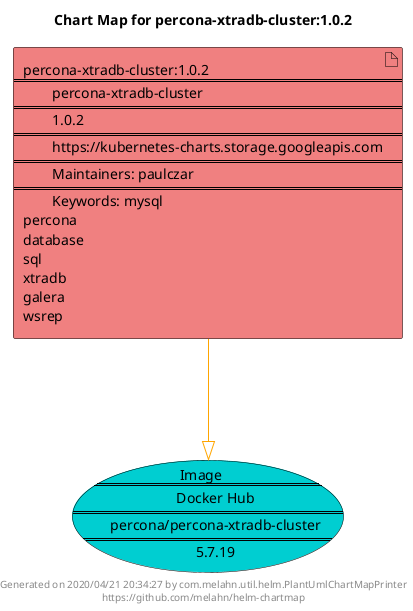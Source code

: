 @startuml
skinparam linetype ortho
skinparam backgroundColor white
skinparam usecaseBorderColor black
skinparam usecaseArrowColor LightSlateGray
skinparam artifactBorderColor black
skinparam artifactArrowColor LightSlateGray

title Chart Map for percona-xtradb-cluster:1.0.2

'There is one referenced Helm Chart
artifact "percona-xtradb-cluster:1.0.2\n====\n\tpercona-xtradb-cluster\n====\n\t1.0.2\n====\n\thttps://kubernetes-charts.storage.googleapis.com\n====\n\tMaintainers: paulczar\n====\n\tKeywords: mysql\npercona\ndatabase\nsql\nxtradb\ngalera\nwsrep" as percona_xtradb_cluster_1_0_2 #LightCoral

'There is one referenced Docker Image
usecase "Image\n====\n\tDocker Hub\n====\n\tpercona/percona-xtradb-cluster\n====\n\t5.7.19" as percona_percona_xtradb_cluster_5_7_19 #DarkTurquoise

'Chart Dependencies
percona_xtradb_cluster_1_0_2--[#orange]-|>percona_percona_xtradb_cluster_5_7_19

center footer Generated on 2020/04/21 20:34:27 by com.melahn.util.helm.PlantUmlChartMapPrinter\nhttps://github.com/melahn/helm-chartmap
@enduml
